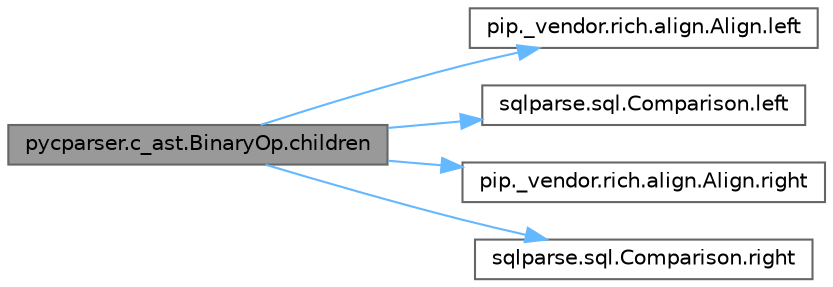 digraph "pycparser.c_ast.BinaryOp.children"
{
 // LATEX_PDF_SIZE
  bgcolor="transparent";
  edge [fontname=Helvetica,fontsize=10,labelfontname=Helvetica,labelfontsize=10];
  node [fontname=Helvetica,fontsize=10,shape=box,height=0.2,width=0.4];
  rankdir="LR";
  Node1 [id="Node000001",label="pycparser.c_ast.BinaryOp.children",height=0.2,width=0.4,color="gray40", fillcolor="grey60", style="filled", fontcolor="black",tooltip=" "];
  Node1 -> Node2 [id="edge1_Node000001_Node000002",color="steelblue1",style="solid",tooltip=" "];
  Node2 [id="Node000002",label="pip._vendor.rich.align.Align.left",height=0.2,width=0.4,color="grey40", fillcolor="white", style="filled",URL="$classpip_1_1__vendor_1_1rich_1_1align_1_1_align.html#a7bcf04e0d04e4f1887f676bd21ec01da",tooltip=" "];
  Node1 -> Node3 [id="edge2_Node000001_Node000003",color="steelblue1",style="solid",tooltip=" "];
  Node3 [id="Node000003",label="sqlparse.sql.Comparison.left",height=0.2,width=0.4,color="grey40", fillcolor="white", style="filled",URL="$classsqlparse_1_1sql_1_1_comparison.html#ae1e913754689b25ccbf8c93c089ffe54",tooltip=" "];
  Node1 -> Node4 [id="edge3_Node000001_Node000004",color="steelblue1",style="solid",tooltip=" "];
  Node4 [id="Node000004",label="pip._vendor.rich.align.Align.right",height=0.2,width=0.4,color="grey40", fillcolor="white", style="filled",URL="$classpip_1_1__vendor_1_1rich_1_1align_1_1_align.html#aac9cb8819744b16c61dee6d0f8983991",tooltip=" "];
  Node1 -> Node5 [id="edge4_Node000001_Node000005",color="steelblue1",style="solid",tooltip=" "];
  Node5 [id="Node000005",label="sqlparse.sql.Comparison.right",height=0.2,width=0.4,color="grey40", fillcolor="white", style="filled",URL="$classsqlparse_1_1sql_1_1_comparison.html#ad5456a04af73f274748598c59c80b51d",tooltip=" "];
}
